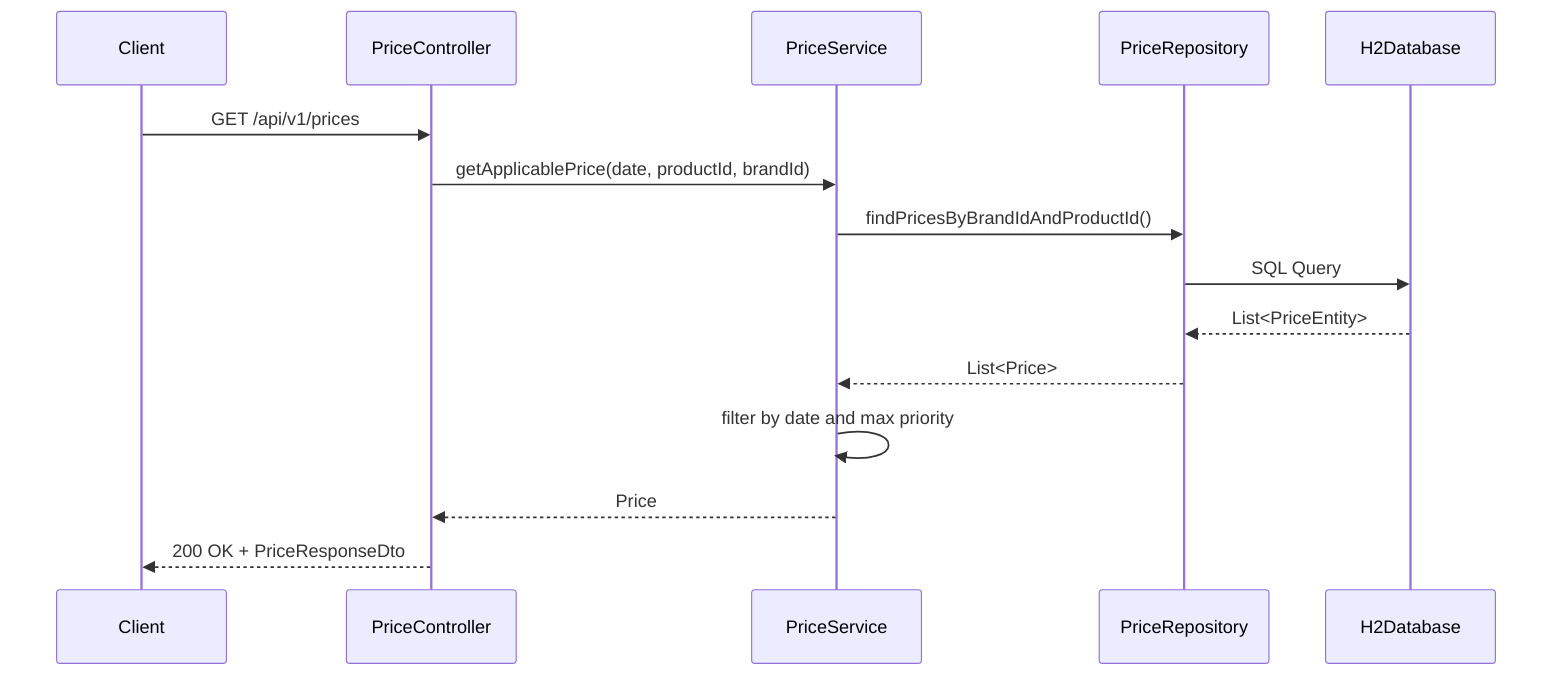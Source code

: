sequenceDiagram
    participant Client
    participant Controller as PriceController
    participant Service as PriceService
    participant Repository as PriceRepository
    participant DB as H2Database

    Client ->> Controller: GET /api/v1/prices
    Controller ->> Service: getApplicablePrice(date, productId, brandId)
    Service ->> Repository: findPricesByBrandIdAndProductId()
    Repository ->> DB: SQL Query
    DB -->> Repository: List<PriceEntity>
    Repository -->> Service: List<Price>
    Service ->> Service: filter by date and max priority
    Service -->> Controller: Price
    Controller -->> Client: 200 OK + PriceResponseDto
